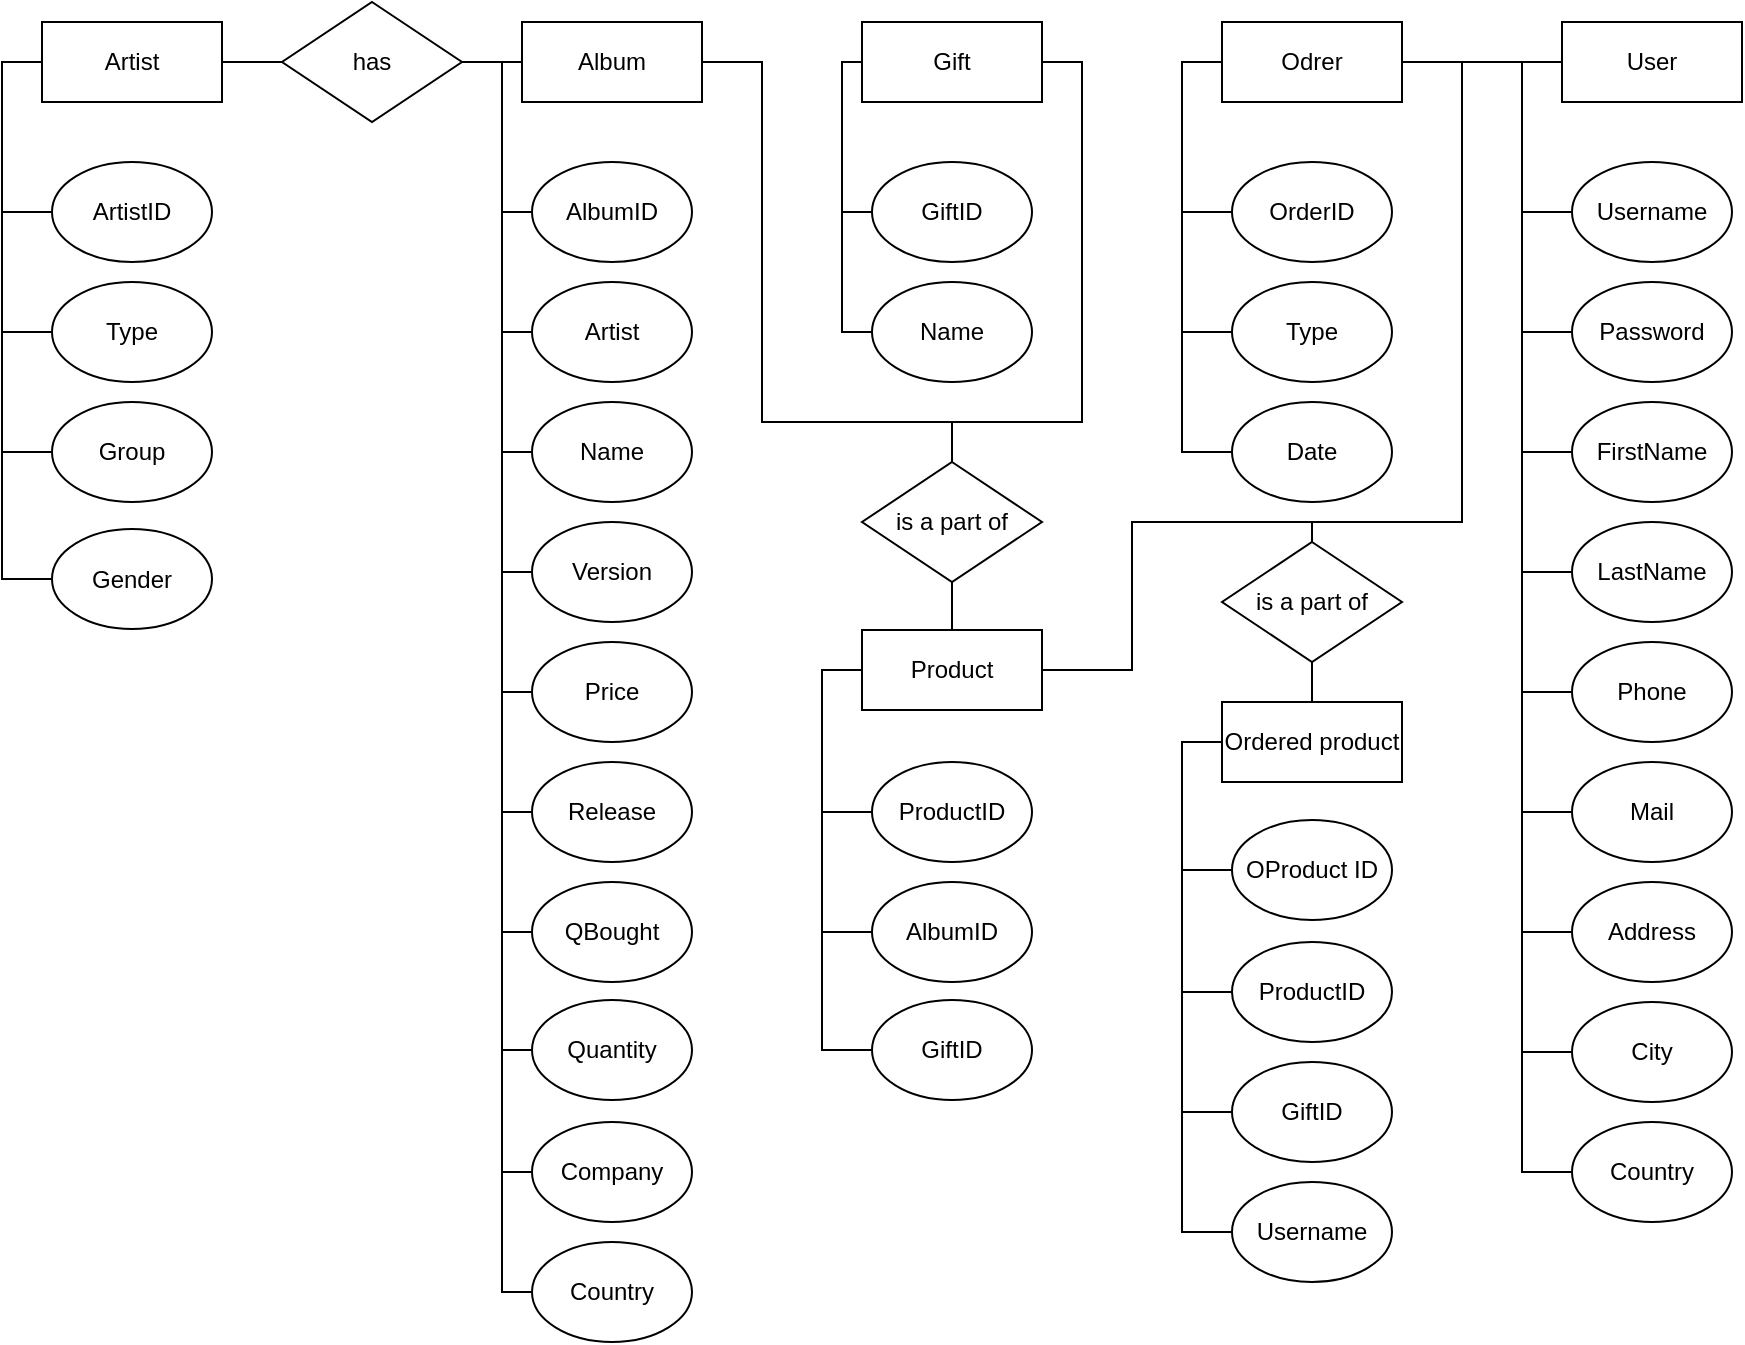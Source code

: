 <mxfile version="21.3.6" type="device">
  <diagram id="TFA0nyYcJn7QvuetHF2w" name="Page-1">
    <mxGraphModel dx="1434" dy="775" grid="1" gridSize="10" guides="1" tooltips="1" connect="1" arrows="1" fold="1" page="1" pageScale="1" pageWidth="1169" pageHeight="827" math="0" shadow="0">
      <root>
        <mxCell id="0" />
        <mxCell id="1" parent="0" />
        <mxCell id="I75aPT5JFhlartWNzqY7-22" style="edgeStyle=orthogonalEdgeStyle;rounded=0;orthogonalLoop=1;jettySize=auto;html=1;exitX=0;exitY=0.5;exitDx=0;exitDy=0;entryX=0;entryY=0.5;entryDx=0;entryDy=0;endArrow=none;endFill=0;" edge="1" parent="1" source="u4sXQ616SljXWdKSHb9s-1" target="u4sXQ616SljXWdKSHb9s-5">
          <mxGeometry relative="1" as="geometry">
            <Array as="points">
              <mxPoint x="310" y="130" />
              <mxPoint x="310" y="205" />
            </Array>
          </mxGeometry>
        </mxCell>
        <mxCell id="I75aPT5JFhlartWNzqY7-36" style="edgeStyle=orthogonalEdgeStyle;rounded=0;orthogonalLoop=1;jettySize=auto;html=1;entryX=0.5;entryY=0;entryDx=0;entryDy=0;endArrow=none;endFill=0;" edge="1" parent="1" source="u4sXQ616SljXWdKSHb9s-1" target="I75aPT5JFhlartWNzqY7-35">
          <mxGeometry relative="1" as="geometry">
            <Array as="points">
              <mxPoint x="440" y="130" />
              <mxPoint x="440" y="310" />
              <mxPoint x="535" y="310" />
            </Array>
          </mxGeometry>
        </mxCell>
        <mxCell id="u4sXQ616SljXWdKSHb9s-1" value="Album" style="rounded=0;whiteSpace=wrap;html=1;" parent="1" vertex="1">
          <mxGeometry x="320" y="110" width="90" height="40" as="geometry" />
        </mxCell>
        <mxCell id="I75aPT5JFhlartWNzqY7-62" style="edgeStyle=orthogonalEdgeStyle;rounded=0;orthogonalLoop=1;jettySize=auto;html=1;entryX=0.5;entryY=0;entryDx=0;entryDy=0;endArrow=none;endFill=0;" edge="1" parent="1" source="u4sXQ616SljXWdKSHb9s-2" target="I75aPT5JFhlartWNzqY7-48">
          <mxGeometry relative="1" as="geometry">
            <Array as="points">
              <mxPoint x="790" y="130" />
              <mxPoint x="790" y="360" />
              <mxPoint x="715" y="360" />
            </Array>
          </mxGeometry>
        </mxCell>
        <mxCell id="I75aPT5JFhlartWNzqY7-64" style="edgeStyle=orthogonalEdgeStyle;rounded=0;orthogonalLoop=1;jettySize=auto;html=1;exitX=0;exitY=0.5;exitDx=0;exitDy=0;entryX=0;entryY=0.5;entryDx=0;entryDy=0;endArrow=none;endFill=0;" edge="1" parent="1" source="u4sXQ616SljXWdKSHb9s-2" target="u4sXQ616SljXWdKSHb9s-32">
          <mxGeometry relative="1" as="geometry" />
        </mxCell>
        <mxCell id="u4sXQ616SljXWdKSHb9s-2" value="User" style="rounded=0;whiteSpace=wrap;html=1;" parent="1" vertex="1">
          <mxGeometry x="840" y="110" width="90" height="40" as="geometry" />
        </mxCell>
        <mxCell id="I75aPT5JFhlartWNzqY7-45" style="edgeStyle=orthogonalEdgeStyle;rounded=0;orthogonalLoop=1;jettySize=auto;html=1;exitX=0;exitY=0.5;exitDx=0;exitDy=0;entryX=0;entryY=0.5;entryDx=0;entryDy=0;endArrow=none;endFill=0;" edge="1" parent="1" source="u4sXQ616SljXWdKSHb9s-4" target="u4sXQ616SljXWdKSHb9s-65">
          <mxGeometry relative="1" as="geometry" />
        </mxCell>
        <mxCell id="I75aPT5JFhlartWNzqY7-46" style="edgeStyle=orthogonalEdgeStyle;rounded=0;orthogonalLoop=1;jettySize=auto;html=1;exitX=0;exitY=0.5;exitDx=0;exitDy=0;entryX=0;entryY=0.5;entryDx=0;entryDy=0;endArrow=none;endFill=0;" edge="1" parent="1" source="u4sXQ616SljXWdKSHb9s-4" target="u4sXQ616SljXWdKSHb9s-70">
          <mxGeometry relative="1" as="geometry" />
        </mxCell>
        <mxCell id="I75aPT5JFhlartWNzqY7-47" style="edgeStyle=orthogonalEdgeStyle;rounded=0;orthogonalLoop=1;jettySize=auto;html=1;exitX=0;exitY=0.5;exitDx=0;exitDy=0;entryX=0;entryY=0.5;entryDx=0;entryDy=0;endArrow=none;endFill=0;" edge="1" parent="1" source="u4sXQ616SljXWdKSHb9s-4" target="u4sXQ616SljXWdKSHb9s-62">
          <mxGeometry relative="1" as="geometry" />
        </mxCell>
        <mxCell id="I75aPT5JFhlartWNzqY7-50" style="edgeStyle=orthogonalEdgeStyle;rounded=0;orthogonalLoop=1;jettySize=auto;html=1;exitX=1;exitY=0.5;exitDx=0;exitDy=0;endArrow=none;endFill=0;" edge="1" parent="1" source="u4sXQ616SljXWdKSHb9s-4" target="I75aPT5JFhlartWNzqY7-48">
          <mxGeometry relative="1" as="geometry">
            <Array as="points">
              <mxPoint x="790" y="130" />
              <mxPoint x="790" y="360" />
              <mxPoint x="715" y="360" />
            </Array>
          </mxGeometry>
        </mxCell>
        <mxCell id="u4sXQ616SljXWdKSHb9s-4" value="Odrer" style="rounded=0;whiteSpace=wrap;html=1;" parent="1" vertex="1">
          <mxGeometry x="670" y="110" width="90" height="40" as="geometry" />
        </mxCell>
        <mxCell id="u4sXQ616SljXWdKSHb9s-5" value="AlbumID" style="ellipse;whiteSpace=wrap;html=1;" parent="1" vertex="1">
          <mxGeometry x="325" y="180" width="80" height="50" as="geometry" />
        </mxCell>
        <mxCell id="I75aPT5JFhlartWNzqY7-24" style="edgeStyle=orthogonalEdgeStyle;rounded=0;orthogonalLoop=1;jettySize=auto;html=1;exitX=0;exitY=0.5;exitDx=0;exitDy=0;entryX=0;entryY=0.5;entryDx=0;entryDy=0;endArrow=none;endFill=0;" edge="1" parent="1" source="u4sXQ616SljXWdKSHb9s-6" target="u4sXQ616SljXWdKSHb9s-1">
          <mxGeometry relative="1" as="geometry">
            <Array as="points">
              <mxPoint x="310" y="385" />
              <mxPoint x="310" y="130" />
            </Array>
          </mxGeometry>
        </mxCell>
        <mxCell id="u4sXQ616SljXWdKSHb9s-6" value="Version" style="ellipse;whiteSpace=wrap;html=1;" parent="1" vertex="1">
          <mxGeometry x="325" y="360" width="80" height="50" as="geometry" />
        </mxCell>
        <mxCell id="I75aPT5JFhlartWNzqY7-23" style="edgeStyle=orthogonalEdgeStyle;rounded=0;orthogonalLoop=1;jettySize=auto;html=1;entryX=0;entryY=0.5;entryDx=0;entryDy=0;endArrow=none;endFill=0;" edge="1" parent="1" source="u4sXQ616SljXWdKSHb9s-8" target="u4sXQ616SljXWdKSHb9s-1">
          <mxGeometry relative="1" as="geometry">
            <Array as="points">
              <mxPoint x="310" y="265" />
              <mxPoint x="310" y="130" />
            </Array>
          </mxGeometry>
        </mxCell>
        <mxCell id="u4sXQ616SljXWdKSHb9s-8" value="Artist" style="ellipse;whiteSpace=wrap;html=1;" parent="1" vertex="1">
          <mxGeometry x="325" y="240" width="80" height="50" as="geometry" />
        </mxCell>
        <mxCell id="I75aPT5JFhlartWNzqY7-30" style="edgeStyle=orthogonalEdgeStyle;rounded=0;orthogonalLoop=1;jettySize=auto;html=1;exitX=0;exitY=0.5;exitDx=0;exitDy=0;entryX=0;entryY=0.5;entryDx=0;entryDy=0;endArrow=none;endFill=0;" edge="1" parent="1" source="u4sXQ616SljXWdKSHb9s-9" target="u4sXQ616SljXWdKSHb9s-1">
          <mxGeometry relative="1" as="geometry">
            <Array as="points">
              <mxPoint x="310" y="685" />
              <mxPoint x="310" y="130" />
            </Array>
          </mxGeometry>
        </mxCell>
        <mxCell id="u4sXQ616SljXWdKSHb9s-9" value="Company" style="ellipse;whiteSpace=wrap;html=1;" parent="1" vertex="1">
          <mxGeometry x="325" y="660" width="80" height="50" as="geometry" />
        </mxCell>
        <mxCell id="I75aPT5JFhlartWNzqY7-28" style="edgeStyle=orthogonalEdgeStyle;rounded=0;orthogonalLoop=1;jettySize=auto;html=1;endArrow=none;endFill=0;entryX=0;entryY=0.5;entryDx=0;entryDy=0;" edge="1" parent="1" source="u4sXQ616SljXWdKSHb9s-10" target="u4sXQ616SljXWdKSHb9s-1">
          <mxGeometry relative="1" as="geometry">
            <mxPoint x="310" y="500" as="targetPoint" />
            <Array as="points">
              <mxPoint x="310" y="565" />
              <mxPoint x="310" y="130" />
            </Array>
          </mxGeometry>
        </mxCell>
        <mxCell id="u4sXQ616SljXWdKSHb9s-10" value="QBought" style="ellipse;whiteSpace=wrap;html=1;" parent="1" vertex="1">
          <mxGeometry x="325" y="540" width="80" height="50" as="geometry" />
        </mxCell>
        <mxCell id="I75aPT5JFhlartWNzqY7-31" style="edgeStyle=orthogonalEdgeStyle;rounded=0;orthogonalLoop=1;jettySize=auto;html=1;exitX=0;exitY=0.5;exitDx=0;exitDy=0;entryX=0;entryY=0.5;entryDx=0;entryDy=0;endArrow=none;endFill=0;" edge="1" parent="1" source="u4sXQ616SljXWdKSHb9s-11" target="u4sXQ616SljXWdKSHb9s-1">
          <mxGeometry relative="1" as="geometry">
            <Array as="points">
              <mxPoint x="310" y="745" />
              <mxPoint x="310" y="130" />
            </Array>
          </mxGeometry>
        </mxCell>
        <mxCell id="u4sXQ616SljXWdKSHb9s-11" value="Country" style="ellipse;whiteSpace=wrap;html=1;" parent="1" vertex="1">
          <mxGeometry x="325" y="720" width="80" height="50" as="geometry" />
        </mxCell>
        <mxCell id="I75aPT5JFhlartWNzqY7-29" style="edgeStyle=orthogonalEdgeStyle;rounded=0;orthogonalLoop=1;jettySize=auto;html=1;exitX=0;exitY=0.5;exitDx=0;exitDy=0;entryX=0;entryY=0.5;entryDx=0;entryDy=0;endArrow=none;endFill=0;" edge="1" parent="1" source="u4sXQ616SljXWdKSHb9s-12" target="u4sXQ616SljXWdKSHb9s-1">
          <mxGeometry relative="1" as="geometry">
            <Array as="points">
              <mxPoint x="310" y="624" />
              <mxPoint x="310" y="130" />
            </Array>
          </mxGeometry>
        </mxCell>
        <mxCell id="u4sXQ616SljXWdKSHb9s-12" value="Quantity" style="ellipse;whiteSpace=wrap;html=1;" parent="1" vertex="1">
          <mxGeometry x="325" y="599" width="80" height="50" as="geometry" />
        </mxCell>
        <mxCell id="I75aPT5JFhlartWNzqY7-25" style="edgeStyle=orthogonalEdgeStyle;rounded=0;orthogonalLoop=1;jettySize=auto;html=1;exitX=0;exitY=0.5;exitDx=0;exitDy=0;entryX=0;entryY=0.5;entryDx=0;entryDy=0;endArrow=none;endFill=0;" edge="1" parent="1" source="u4sXQ616SljXWdKSHb9s-13" target="u4sXQ616SljXWdKSHb9s-1">
          <mxGeometry relative="1" as="geometry">
            <Array as="points">
              <mxPoint x="310" y="325" />
              <mxPoint x="310" y="130" />
            </Array>
          </mxGeometry>
        </mxCell>
        <mxCell id="u4sXQ616SljXWdKSHb9s-13" value="Name" style="ellipse;whiteSpace=wrap;html=1;" parent="1" vertex="1">
          <mxGeometry x="325" y="300" width="80" height="50" as="geometry" />
        </mxCell>
        <mxCell id="I75aPT5JFhlartWNzqY7-26" style="edgeStyle=orthogonalEdgeStyle;rounded=0;orthogonalLoop=1;jettySize=auto;html=1;exitX=0;exitY=0.5;exitDx=0;exitDy=0;entryX=0;entryY=0.5;entryDx=0;entryDy=0;endArrow=none;endFill=0;" edge="1" parent="1" source="u4sXQ616SljXWdKSHb9s-14" target="u4sXQ616SljXWdKSHb9s-1">
          <mxGeometry relative="1" as="geometry">
            <Array as="points">
              <mxPoint x="310" y="445" />
              <mxPoint x="310" y="130" />
            </Array>
          </mxGeometry>
        </mxCell>
        <mxCell id="u4sXQ616SljXWdKSHb9s-14" value="Price" style="ellipse;whiteSpace=wrap;html=1;" parent="1" vertex="1">
          <mxGeometry x="325" y="420" width="80" height="50" as="geometry" />
        </mxCell>
        <mxCell id="I75aPT5JFhlartWNzqY7-27" style="edgeStyle=orthogonalEdgeStyle;rounded=0;orthogonalLoop=1;jettySize=auto;html=1;entryX=0;entryY=0.5;entryDx=0;entryDy=0;endArrow=none;endFill=0;" edge="1" parent="1" source="u4sXQ616SljXWdKSHb9s-15" target="u4sXQ616SljXWdKSHb9s-1">
          <mxGeometry relative="1" as="geometry">
            <Array as="points">
              <mxPoint x="310" y="505" />
              <mxPoint x="310" y="130" />
            </Array>
          </mxGeometry>
        </mxCell>
        <mxCell id="u4sXQ616SljXWdKSHb9s-15" value="Release" style="ellipse;whiteSpace=wrap;html=1;" parent="1" vertex="1">
          <mxGeometry x="325" y="480" width="80" height="50" as="geometry" />
        </mxCell>
        <mxCell id="u4sXQ616SljXWdKSHb9s-32" value="Username" style="ellipse;whiteSpace=wrap;html=1;" parent="1" vertex="1">
          <mxGeometry x="845" y="180" width="80" height="50" as="geometry" />
        </mxCell>
        <mxCell id="I75aPT5JFhlartWNzqY7-68" style="edgeStyle=orthogonalEdgeStyle;rounded=0;orthogonalLoop=1;jettySize=auto;html=1;exitX=0;exitY=0.5;exitDx=0;exitDy=0;entryX=0;entryY=0.5;entryDx=0;entryDy=0;endArrow=none;endFill=0;" edge="1" parent="1" source="u4sXQ616SljXWdKSHb9s-33" target="u4sXQ616SljXWdKSHb9s-2">
          <mxGeometry relative="1" as="geometry" />
        </mxCell>
        <mxCell id="u4sXQ616SljXWdKSHb9s-33" value="Phone" style="ellipse;whiteSpace=wrap;html=1;" parent="1" vertex="1">
          <mxGeometry x="845" y="420" width="80" height="50" as="geometry" />
        </mxCell>
        <mxCell id="I75aPT5JFhlartWNzqY7-69" style="edgeStyle=orthogonalEdgeStyle;rounded=0;orthogonalLoop=1;jettySize=auto;html=1;exitX=0;exitY=0.5;exitDx=0;exitDy=0;entryX=0;entryY=0.5;entryDx=0;entryDy=0;endArrow=none;endFill=0;" edge="1" parent="1" source="u4sXQ616SljXWdKSHb9s-34" target="u4sXQ616SljXWdKSHb9s-2">
          <mxGeometry relative="1" as="geometry" />
        </mxCell>
        <mxCell id="u4sXQ616SljXWdKSHb9s-34" value="Mail" style="ellipse;whiteSpace=wrap;html=1;" parent="1" vertex="1">
          <mxGeometry x="845" y="480" width="80" height="50" as="geometry" />
        </mxCell>
        <mxCell id="I75aPT5JFhlartWNzqY7-66" style="edgeStyle=orthogonalEdgeStyle;rounded=0;orthogonalLoop=1;jettySize=auto;html=1;exitX=0;exitY=0.5;exitDx=0;exitDy=0;entryX=0;entryY=0.5;entryDx=0;entryDy=0;endArrow=none;endFill=0;" edge="1" parent="1" source="u4sXQ616SljXWdKSHb9s-35" target="u4sXQ616SljXWdKSHb9s-2">
          <mxGeometry relative="1" as="geometry" />
        </mxCell>
        <mxCell id="u4sXQ616SljXWdKSHb9s-35" value="FirstName" style="ellipse;whiteSpace=wrap;html=1;" parent="1" vertex="1">
          <mxGeometry x="845" y="300" width="80" height="50" as="geometry" />
        </mxCell>
        <mxCell id="I75aPT5JFhlartWNzqY7-71" style="edgeStyle=orthogonalEdgeStyle;rounded=0;orthogonalLoop=1;jettySize=auto;html=1;exitX=0;exitY=0.5;exitDx=0;exitDy=0;entryX=0;entryY=0.5;entryDx=0;entryDy=0;endArrow=none;endFill=0;" edge="1" parent="1" source="u4sXQ616SljXWdKSHb9s-36" target="u4sXQ616SljXWdKSHb9s-2">
          <mxGeometry relative="1" as="geometry" />
        </mxCell>
        <mxCell id="u4sXQ616SljXWdKSHb9s-36" value="City" style="ellipse;whiteSpace=wrap;html=1;" parent="1" vertex="1">
          <mxGeometry x="845" y="600" width="80" height="50" as="geometry" />
        </mxCell>
        <mxCell id="I75aPT5JFhlartWNzqY7-72" style="edgeStyle=orthogonalEdgeStyle;rounded=0;orthogonalLoop=1;jettySize=auto;html=1;exitX=0;exitY=0.5;exitDx=0;exitDy=0;entryX=0;entryY=0.5;entryDx=0;entryDy=0;endArrow=none;endFill=0;" edge="1" parent="1" source="u4sXQ616SljXWdKSHb9s-37" target="u4sXQ616SljXWdKSHb9s-2">
          <mxGeometry relative="1" as="geometry" />
        </mxCell>
        <mxCell id="u4sXQ616SljXWdKSHb9s-37" value="Country" style="ellipse;whiteSpace=wrap;html=1;" parent="1" vertex="1">
          <mxGeometry x="845" y="660" width="80" height="50" as="geometry" />
        </mxCell>
        <mxCell id="I75aPT5JFhlartWNzqY7-70" style="edgeStyle=orthogonalEdgeStyle;rounded=0;orthogonalLoop=1;jettySize=auto;html=1;exitX=0;exitY=0.5;exitDx=0;exitDy=0;entryX=0;entryY=0.5;entryDx=0;entryDy=0;endArrow=none;endFill=0;" edge="1" parent="1" source="u4sXQ616SljXWdKSHb9s-38" target="u4sXQ616SljXWdKSHb9s-2">
          <mxGeometry relative="1" as="geometry" />
        </mxCell>
        <mxCell id="u4sXQ616SljXWdKSHb9s-38" value="Address" style="ellipse;whiteSpace=wrap;html=1;" parent="1" vertex="1">
          <mxGeometry x="845" y="540" width="80" height="50" as="geometry" />
        </mxCell>
        <mxCell id="I75aPT5JFhlartWNzqY7-65" style="edgeStyle=orthogonalEdgeStyle;rounded=0;orthogonalLoop=1;jettySize=auto;html=1;exitX=0;exitY=0.5;exitDx=0;exitDy=0;entryX=0;entryY=0.5;entryDx=0;entryDy=0;endArrow=none;endFill=0;" edge="1" parent="1" source="u4sXQ616SljXWdKSHb9s-39" target="u4sXQ616SljXWdKSHb9s-2">
          <mxGeometry relative="1" as="geometry" />
        </mxCell>
        <mxCell id="u4sXQ616SljXWdKSHb9s-39" value="Password" style="ellipse;whiteSpace=wrap;html=1;" parent="1" vertex="1">
          <mxGeometry x="845" y="240" width="80" height="50" as="geometry" />
        </mxCell>
        <mxCell id="I75aPT5JFhlartWNzqY7-67" style="edgeStyle=orthogonalEdgeStyle;rounded=0;orthogonalLoop=1;jettySize=auto;html=1;exitX=0;exitY=0.5;exitDx=0;exitDy=0;entryX=0;entryY=0.5;entryDx=0;entryDy=0;endArrow=none;endFill=0;" edge="1" parent="1" source="u4sXQ616SljXWdKSHb9s-41" target="u4sXQ616SljXWdKSHb9s-2">
          <mxGeometry relative="1" as="geometry" />
        </mxCell>
        <mxCell id="u4sXQ616SljXWdKSHb9s-41" value="LastName" style="ellipse;whiteSpace=wrap;html=1;" parent="1" vertex="1">
          <mxGeometry x="845" y="360" width="80" height="50" as="geometry" />
        </mxCell>
        <mxCell id="u4sXQ616SljXWdKSHb9s-62" value="OrderID" style="ellipse;whiteSpace=wrap;html=1;" parent="1" vertex="1">
          <mxGeometry x="675" y="180" width="80" height="50" as="geometry" />
        </mxCell>
        <mxCell id="u4sXQ616SljXWdKSHb9s-65" value="Date" style="ellipse;whiteSpace=wrap;html=1;" parent="1" vertex="1">
          <mxGeometry x="675" y="300" width="80" height="50" as="geometry" />
        </mxCell>
        <mxCell id="u4sXQ616SljXWdKSHb9s-70" value="Type" style="ellipse;whiteSpace=wrap;html=1;" parent="1" vertex="1">
          <mxGeometry x="675" y="240" width="80" height="50" as="geometry" />
        </mxCell>
        <mxCell id="I75aPT5JFhlartWNzqY7-13" style="edgeStyle=orthogonalEdgeStyle;rounded=0;orthogonalLoop=1;jettySize=auto;html=1;exitX=0;exitY=0.5;exitDx=0;exitDy=0;entryX=0;entryY=0.5;entryDx=0;entryDy=0;endArrow=none;endFill=0;" edge="1" parent="1" source="vAHOCpxPxtATFMPJfQq6-2" target="vAHOCpxPxtATFMPJfQq6-6">
          <mxGeometry relative="1" as="geometry" />
        </mxCell>
        <mxCell id="I75aPT5JFhlartWNzqY7-20" style="edgeStyle=orthogonalEdgeStyle;rounded=0;orthogonalLoop=1;jettySize=auto;html=1;exitX=1;exitY=0.5;exitDx=0;exitDy=0;entryX=0;entryY=0.5;entryDx=0;entryDy=0;endArrow=none;endFill=0;" edge="1" parent="1" source="vAHOCpxPxtATFMPJfQq6-2" target="I75aPT5JFhlartWNzqY7-2">
          <mxGeometry relative="1" as="geometry" />
        </mxCell>
        <mxCell id="vAHOCpxPxtATFMPJfQq6-2" value="Artist" style="rounded=0;whiteSpace=wrap;html=1;" parent="1" vertex="1">
          <mxGeometry x="80" y="110" width="90" height="40" as="geometry" />
        </mxCell>
        <mxCell id="vAHOCpxPxtATFMPJfQq6-6" value="ArtistID" style="ellipse;whiteSpace=wrap;html=1;" parent="1" vertex="1">
          <mxGeometry x="85" y="180" width="80" height="50" as="geometry" />
        </mxCell>
        <mxCell id="I75aPT5JFhlartWNzqY7-18" style="edgeStyle=orthogonalEdgeStyle;rounded=0;orthogonalLoop=1;jettySize=auto;html=1;exitX=0;exitY=0.5;exitDx=0;exitDy=0;entryX=0;entryY=0.5;entryDx=0;entryDy=0;endArrow=none;endFill=0;" edge="1" parent="1" source="vAHOCpxPxtATFMPJfQq6-7" target="vAHOCpxPxtATFMPJfQq6-2">
          <mxGeometry relative="1" as="geometry" />
        </mxCell>
        <mxCell id="vAHOCpxPxtATFMPJfQq6-7" value="Gender" style="ellipse;whiteSpace=wrap;html=1;" parent="1" vertex="1">
          <mxGeometry x="85" y="363.5" width="80" height="50" as="geometry" />
        </mxCell>
        <mxCell id="I75aPT5JFhlartWNzqY7-16" style="edgeStyle=orthogonalEdgeStyle;rounded=0;orthogonalLoop=1;jettySize=auto;html=1;exitX=0;exitY=0.5;exitDx=0;exitDy=0;entryX=0;entryY=0.5;entryDx=0;entryDy=0;endArrow=none;endFill=0;" edge="1" parent="1" source="vAHOCpxPxtATFMPJfQq6-8" target="vAHOCpxPxtATFMPJfQq6-2">
          <mxGeometry relative="1" as="geometry" />
        </mxCell>
        <mxCell id="vAHOCpxPxtATFMPJfQq6-8" value="Type" style="ellipse;whiteSpace=wrap;html=1;" parent="1" vertex="1">
          <mxGeometry x="85" y="240" width="80" height="50" as="geometry" />
        </mxCell>
        <mxCell id="I75aPT5JFhlartWNzqY7-17" style="edgeStyle=orthogonalEdgeStyle;rounded=0;orthogonalLoop=1;jettySize=auto;html=1;exitX=0;exitY=0.5;exitDx=0;exitDy=0;entryX=0;entryY=0.5;entryDx=0;entryDy=0;endArrow=none;endFill=0;" edge="1" parent="1" source="vAHOCpxPxtATFMPJfQq6-9" target="vAHOCpxPxtATFMPJfQq6-2">
          <mxGeometry relative="1" as="geometry" />
        </mxCell>
        <mxCell id="vAHOCpxPxtATFMPJfQq6-9" value="Group" style="ellipse;whiteSpace=wrap;html=1;" parent="1" vertex="1">
          <mxGeometry x="85" y="300" width="80" height="50" as="geometry" />
        </mxCell>
        <mxCell id="I75aPT5JFhlartWNzqY7-33" style="edgeStyle=orthogonalEdgeStyle;rounded=0;orthogonalLoop=1;jettySize=auto;html=1;entryX=0;entryY=0.5;entryDx=0;entryDy=0;endArrow=none;endFill=0;" edge="1" parent="1" source="vAHOCpxPxtATFMPJfQq6-16" target="vAHOCpxPxtATFMPJfQq6-20">
          <mxGeometry relative="1" as="geometry">
            <Array as="points">
              <mxPoint x="480" y="130" />
              <mxPoint x="480" y="205" />
            </Array>
          </mxGeometry>
        </mxCell>
        <mxCell id="I75aPT5JFhlartWNzqY7-37" style="edgeStyle=orthogonalEdgeStyle;rounded=0;orthogonalLoop=1;jettySize=auto;html=1;entryX=0.5;entryY=0;entryDx=0;entryDy=0;endArrow=none;endFill=0;" edge="1" parent="1" source="vAHOCpxPxtATFMPJfQq6-16" target="I75aPT5JFhlartWNzqY7-35">
          <mxGeometry relative="1" as="geometry">
            <Array as="points">
              <mxPoint x="600" y="130" />
              <mxPoint x="600" y="310" />
              <mxPoint x="535" y="310" />
            </Array>
          </mxGeometry>
        </mxCell>
        <mxCell id="vAHOCpxPxtATFMPJfQq6-16" value="Gift" style="rounded=0;whiteSpace=wrap;html=1;" parent="1" vertex="1">
          <mxGeometry x="490" y="110" width="90" height="40" as="geometry" />
        </mxCell>
        <mxCell id="vAHOCpxPxtATFMPJfQq6-20" value="GiftID" style="ellipse;whiteSpace=wrap;html=1;" parent="1" vertex="1">
          <mxGeometry x="495" y="180" width="80" height="50" as="geometry" />
        </mxCell>
        <mxCell id="I75aPT5JFhlartWNzqY7-34" style="edgeStyle=orthogonalEdgeStyle;rounded=0;orthogonalLoop=1;jettySize=auto;html=1;exitX=0;exitY=0.5;exitDx=0;exitDy=0;entryX=0;entryY=0.5;entryDx=0;entryDy=0;endArrow=none;endFill=0;" edge="1" parent="1" source="vAHOCpxPxtATFMPJfQq6-23" target="vAHOCpxPxtATFMPJfQq6-16">
          <mxGeometry relative="1" as="geometry">
            <Array as="points">
              <mxPoint x="480" y="265" />
              <mxPoint x="480" y="130" />
            </Array>
          </mxGeometry>
        </mxCell>
        <mxCell id="vAHOCpxPxtATFMPJfQq6-23" value="Name" style="ellipse;whiteSpace=wrap;html=1;" parent="1" vertex="1">
          <mxGeometry x="495" y="240" width="80" height="50" as="geometry" />
        </mxCell>
        <mxCell id="I75aPT5JFhlartWNzqY7-42" style="edgeStyle=orthogonalEdgeStyle;rounded=0;orthogonalLoop=1;jettySize=auto;html=1;exitX=0;exitY=0.5;exitDx=0;exitDy=0;entryX=0;entryY=0.5;entryDx=0;entryDy=0;endArrow=none;endFill=0;" edge="1" parent="1" source="I75aPT5JFhlartWNzqY7-1" target="I75aPT5JFhlartWNzqY7-39">
          <mxGeometry relative="1" as="geometry" />
        </mxCell>
        <mxCell id="I75aPT5JFhlartWNzqY7-43" style="edgeStyle=orthogonalEdgeStyle;rounded=0;orthogonalLoop=1;jettySize=auto;html=1;exitX=0;exitY=0.5;exitDx=0;exitDy=0;entryX=0;entryY=0.5;entryDx=0;entryDy=0;endArrow=none;endFill=0;" edge="1" parent="1" source="I75aPT5JFhlartWNzqY7-1" target="I75aPT5JFhlartWNzqY7-40">
          <mxGeometry relative="1" as="geometry" />
        </mxCell>
        <mxCell id="I75aPT5JFhlartWNzqY7-44" style="edgeStyle=orthogonalEdgeStyle;rounded=0;orthogonalLoop=1;jettySize=auto;html=1;exitX=0;exitY=0.5;exitDx=0;exitDy=0;entryX=0;entryY=0.5;entryDx=0;entryDy=0;endArrow=none;endFill=0;" edge="1" parent="1" source="I75aPT5JFhlartWNzqY7-1" target="I75aPT5JFhlartWNzqY7-41">
          <mxGeometry relative="1" as="geometry" />
        </mxCell>
        <mxCell id="I75aPT5JFhlartWNzqY7-49" style="edgeStyle=orthogonalEdgeStyle;rounded=0;orthogonalLoop=1;jettySize=auto;html=1;exitX=1;exitY=0.5;exitDx=0;exitDy=0;entryX=0.5;entryY=0;entryDx=0;entryDy=0;endArrow=none;endFill=0;" edge="1" parent="1" source="I75aPT5JFhlartWNzqY7-1" target="I75aPT5JFhlartWNzqY7-48">
          <mxGeometry relative="1" as="geometry">
            <Array as="points">
              <mxPoint x="625" y="434" />
              <mxPoint x="625" y="360" />
              <mxPoint x="715" y="360" />
            </Array>
          </mxGeometry>
        </mxCell>
        <mxCell id="I75aPT5JFhlartWNzqY7-1" value="Product" style="rounded=0;whiteSpace=wrap;html=1;" vertex="1" parent="1">
          <mxGeometry x="490" y="414" width="90" height="40" as="geometry" />
        </mxCell>
        <mxCell id="I75aPT5JFhlartWNzqY7-21" style="edgeStyle=orthogonalEdgeStyle;rounded=0;orthogonalLoop=1;jettySize=auto;html=1;exitX=1;exitY=0.5;exitDx=0;exitDy=0;entryX=0;entryY=0.5;entryDx=0;entryDy=0;endArrow=none;endFill=0;" edge="1" parent="1" source="I75aPT5JFhlartWNzqY7-2" target="u4sXQ616SljXWdKSHb9s-1">
          <mxGeometry relative="1" as="geometry" />
        </mxCell>
        <mxCell id="I75aPT5JFhlartWNzqY7-2" value="has" style="rhombus;whiteSpace=wrap;html=1;rounded=0;" vertex="1" parent="1">
          <mxGeometry x="200" y="100" width="90" height="60" as="geometry" />
        </mxCell>
        <mxCell id="I75aPT5JFhlartWNzqY7-56" style="edgeStyle=orthogonalEdgeStyle;rounded=0;orthogonalLoop=1;jettySize=auto;html=1;exitX=0;exitY=0.5;exitDx=0;exitDy=0;entryX=0;entryY=0.5;entryDx=0;entryDy=0;endArrow=none;endFill=0;" edge="1" parent="1" source="I75aPT5JFhlartWNzqY7-4" target="I75aPT5JFhlartWNzqY7-52">
          <mxGeometry relative="1" as="geometry" />
        </mxCell>
        <mxCell id="I75aPT5JFhlartWNzqY7-61" style="edgeStyle=orthogonalEdgeStyle;rounded=0;orthogonalLoop=1;jettySize=auto;html=1;exitX=0;exitY=0.5;exitDx=0;exitDy=0;entryX=0;entryY=0.5;entryDx=0;entryDy=0;endArrow=none;endFill=0;" edge="1" parent="1" source="I75aPT5JFhlartWNzqY7-4" target="I75aPT5JFhlartWNzqY7-55">
          <mxGeometry relative="1" as="geometry" />
        </mxCell>
        <mxCell id="I75aPT5JFhlartWNzqY7-4" value="Ordered product" style="rounded=0;whiteSpace=wrap;html=1;" vertex="1" parent="1">
          <mxGeometry x="670" y="450" width="90" height="40" as="geometry" />
        </mxCell>
        <mxCell id="I75aPT5JFhlartWNzqY7-38" style="edgeStyle=orthogonalEdgeStyle;rounded=0;orthogonalLoop=1;jettySize=auto;html=1;exitX=0.5;exitY=1;exitDx=0;exitDy=0;endArrow=none;endFill=0;" edge="1" parent="1" source="I75aPT5JFhlartWNzqY7-35" target="I75aPT5JFhlartWNzqY7-1">
          <mxGeometry relative="1" as="geometry" />
        </mxCell>
        <mxCell id="I75aPT5JFhlartWNzqY7-35" value="is a part of" style="rhombus;whiteSpace=wrap;html=1;rounded=0;" vertex="1" parent="1">
          <mxGeometry x="490" y="330" width="90" height="60" as="geometry" />
        </mxCell>
        <mxCell id="I75aPT5JFhlartWNzqY7-39" value="ProductID" style="ellipse;whiteSpace=wrap;html=1;" vertex="1" parent="1">
          <mxGeometry x="495" y="480" width="80" height="50" as="geometry" />
        </mxCell>
        <mxCell id="I75aPT5JFhlartWNzqY7-40" value="AlbumID" style="ellipse;whiteSpace=wrap;html=1;" vertex="1" parent="1">
          <mxGeometry x="495" y="540" width="80" height="50" as="geometry" />
        </mxCell>
        <mxCell id="I75aPT5JFhlartWNzqY7-41" value="GiftID" style="ellipse;whiteSpace=wrap;html=1;" vertex="1" parent="1">
          <mxGeometry x="495" y="599" width="80" height="50" as="geometry" />
        </mxCell>
        <mxCell id="I75aPT5JFhlartWNzqY7-51" style="edgeStyle=orthogonalEdgeStyle;rounded=0;orthogonalLoop=1;jettySize=auto;html=1;exitX=0.5;exitY=1;exitDx=0;exitDy=0;entryX=0.5;entryY=0;entryDx=0;entryDy=0;endArrow=none;endFill=0;" edge="1" parent="1" source="I75aPT5JFhlartWNzqY7-48" target="I75aPT5JFhlartWNzqY7-4">
          <mxGeometry relative="1" as="geometry" />
        </mxCell>
        <mxCell id="I75aPT5JFhlartWNzqY7-48" value="is a part of" style="rhombus;whiteSpace=wrap;html=1;rounded=0;" vertex="1" parent="1">
          <mxGeometry x="670" y="370" width="90" height="60" as="geometry" />
        </mxCell>
        <mxCell id="I75aPT5JFhlartWNzqY7-52" value="OProduct ID" style="ellipse;whiteSpace=wrap;html=1;" vertex="1" parent="1">
          <mxGeometry x="675" y="509" width="80" height="50" as="geometry" />
        </mxCell>
        <mxCell id="I75aPT5JFhlartWNzqY7-58" style="edgeStyle=orthogonalEdgeStyle;rounded=0;orthogonalLoop=1;jettySize=auto;html=1;exitX=0;exitY=0.5;exitDx=0;exitDy=0;entryX=0;entryY=0.5;entryDx=0;entryDy=0;endArrow=none;endFill=0;" edge="1" parent="1" source="I75aPT5JFhlartWNzqY7-53" target="I75aPT5JFhlartWNzqY7-4">
          <mxGeometry relative="1" as="geometry" />
        </mxCell>
        <mxCell id="I75aPT5JFhlartWNzqY7-53" value="ProductID" style="ellipse;whiteSpace=wrap;html=1;" vertex="1" parent="1">
          <mxGeometry x="675" y="570" width="80" height="50" as="geometry" />
        </mxCell>
        <mxCell id="I75aPT5JFhlartWNzqY7-59" style="edgeStyle=orthogonalEdgeStyle;rounded=0;orthogonalLoop=1;jettySize=auto;html=1;exitX=0;exitY=0.5;exitDx=0;exitDy=0;entryX=0;entryY=0.5;entryDx=0;entryDy=0;endArrow=none;endFill=0;" edge="1" parent="1" source="I75aPT5JFhlartWNzqY7-54" target="I75aPT5JFhlartWNzqY7-4">
          <mxGeometry relative="1" as="geometry" />
        </mxCell>
        <mxCell id="I75aPT5JFhlartWNzqY7-54" value="GiftID" style="ellipse;whiteSpace=wrap;html=1;" vertex="1" parent="1">
          <mxGeometry x="675" y="630" width="80" height="50" as="geometry" />
        </mxCell>
        <mxCell id="I75aPT5JFhlartWNzqY7-55" value="Username" style="ellipse;whiteSpace=wrap;html=1;" vertex="1" parent="1">
          <mxGeometry x="675" y="690" width="80" height="50" as="geometry" />
        </mxCell>
      </root>
    </mxGraphModel>
  </diagram>
</mxfile>
